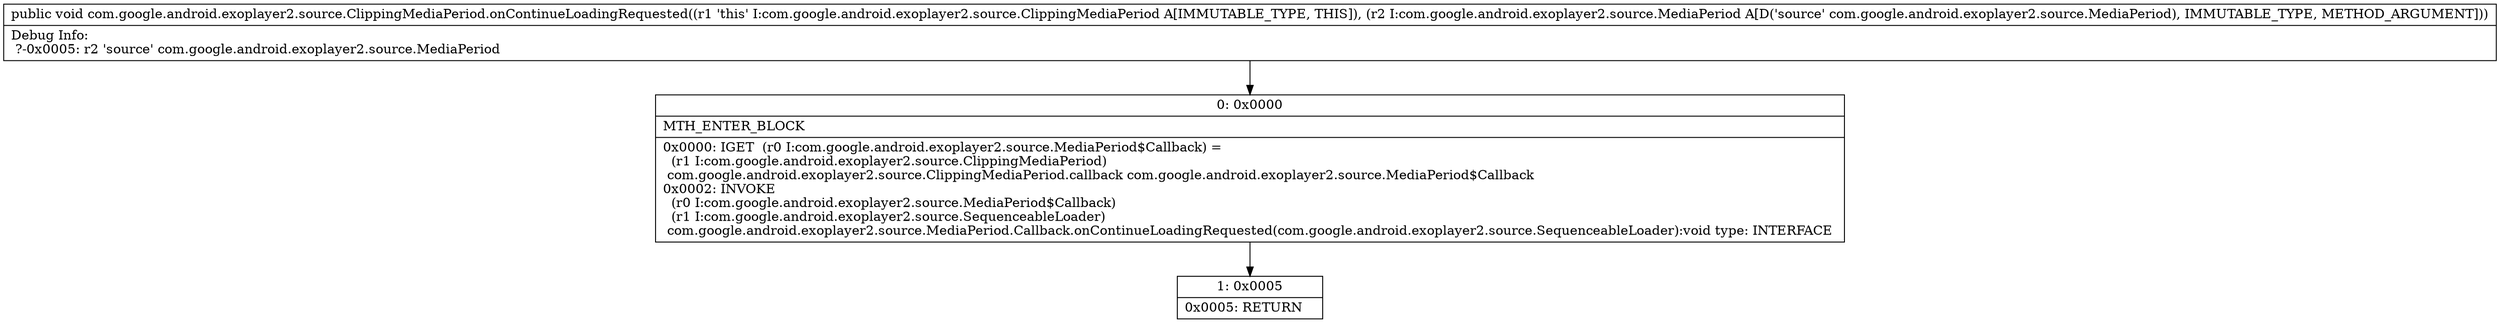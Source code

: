 digraph "CFG forcom.google.android.exoplayer2.source.ClippingMediaPeriod.onContinueLoadingRequested(Lcom\/google\/android\/exoplayer2\/source\/MediaPeriod;)V" {
Node_0 [shape=record,label="{0\:\ 0x0000|MTH_ENTER_BLOCK\l|0x0000: IGET  (r0 I:com.google.android.exoplayer2.source.MediaPeriod$Callback) = \l  (r1 I:com.google.android.exoplayer2.source.ClippingMediaPeriod)\l com.google.android.exoplayer2.source.ClippingMediaPeriod.callback com.google.android.exoplayer2.source.MediaPeriod$Callback \l0x0002: INVOKE  \l  (r0 I:com.google.android.exoplayer2.source.MediaPeriod$Callback)\l  (r1 I:com.google.android.exoplayer2.source.SequenceableLoader)\l com.google.android.exoplayer2.source.MediaPeriod.Callback.onContinueLoadingRequested(com.google.android.exoplayer2.source.SequenceableLoader):void type: INTERFACE \l}"];
Node_1 [shape=record,label="{1\:\ 0x0005|0x0005: RETURN   \l}"];
MethodNode[shape=record,label="{public void com.google.android.exoplayer2.source.ClippingMediaPeriod.onContinueLoadingRequested((r1 'this' I:com.google.android.exoplayer2.source.ClippingMediaPeriod A[IMMUTABLE_TYPE, THIS]), (r2 I:com.google.android.exoplayer2.source.MediaPeriod A[D('source' com.google.android.exoplayer2.source.MediaPeriod), IMMUTABLE_TYPE, METHOD_ARGUMENT]))  | Debug Info:\l  ?\-0x0005: r2 'source' com.google.android.exoplayer2.source.MediaPeriod\l}"];
MethodNode -> Node_0;
Node_0 -> Node_1;
}

